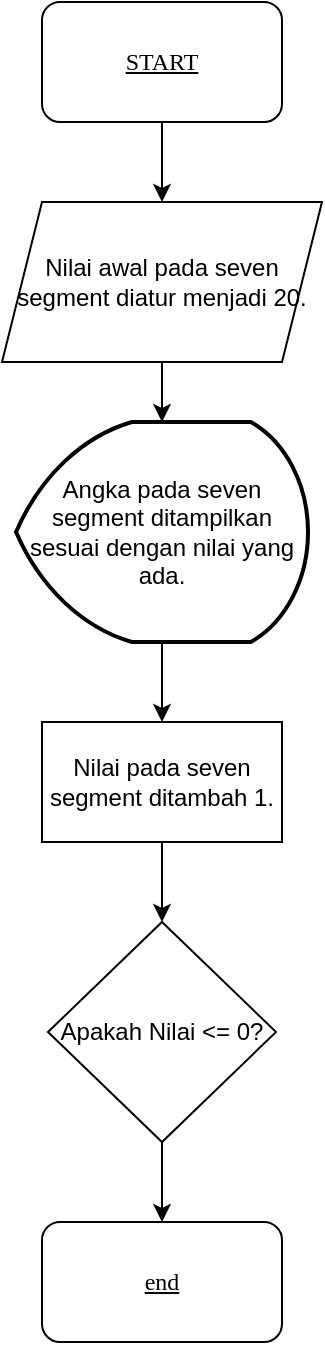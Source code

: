 <mxfile version="24.7.17">
  <diagram name="Halaman-1" id="Y9AolwvZBnAyUHMvJlSv">
    <mxGraphModel dx="1034" dy="446" grid="1" gridSize="10" guides="1" tooltips="1" connect="1" arrows="1" fold="1" page="1" pageScale="1" pageWidth="827" pageHeight="1169" math="0" shadow="0">
      <root>
        <mxCell id="0" />
        <mxCell id="1" parent="0" />
        <mxCell id="kuNX_iD7RCXfwzJ7GgUc-3" value="START" style="rounded=1;whiteSpace=wrap;html=1;fontStyle=4;fontFamily=Verdana;" parent="1" vertex="1">
          <mxGeometry x="358" y="20" width="120" height="60" as="geometry" />
        </mxCell>
        <mxCell id="kuNX_iD7RCXfwzJ7GgUc-4" value="Nilai awal pada seven segment diatur menjadi 20." style="shape=parallelogram;perimeter=parallelogramPerimeter;whiteSpace=wrap;html=1;fixedSize=1;" parent="1" vertex="1">
          <mxGeometry x="338" y="120" width="160" height="80" as="geometry" />
        </mxCell>
        <mxCell id="kuNX_iD7RCXfwzJ7GgUc-6" value="" style="endArrow=classic;html=1;rounded=0;entryX=0.5;entryY=0;entryDx=0;entryDy=0;entryPerimeter=0;" parent="1" source="kuNX_iD7RCXfwzJ7GgUc-3" target="kuNX_iD7RCXfwzJ7GgUc-4" edge="1">
          <mxGeometry width="50" height="50" relative="1" as="geometry">
            <mxPoint x="430" y="140" as="sourcePoint" />
            <mxPoint x="427" y="180" as="targetPoint" />
          </mxGeometry>
        </mxCell>
        <mxCell id="kuNX_iD7RCXfwzJ7GgUc-9" value="Apakah Nilai &amp;lt;= 0?" style="rhombus;whiteSpace=wrap;html=1;" parent="1" vertex="1">
          <mxGeometry x="361" y="480" width="114" height="110" as="geometry" />
        </mxCell>
        <mxCell id="kuNX_iD7RCXfwzJ7GgUc-11" value="" style="endArrow=classic;html=1;rounded=0;exitX=0.5;exitY=1;exitDx=0;exitDy=0;entryX=0.5;entryY=0;entryDx=0;entryDy=0;" parent="1" source="kuNX_iD7RCXfwzJ7GgUc-9" target="TxdYMe5PBgqj9NSXsRvL-13" edge="1">
          <mxGeometry width="50" height="50" relative="1" as="geometry">
            <mxPoint x="521" y="710" as="sourcePoint" />
            <mxPoint x="421" y="630" as="targetPoint" />
          </mxGeometry>
        </mxCell>
        <mxCell id="TxdYMe5PBgqj9NSXsRvL-8" value="" style="endArrow=classic;html=1;rounded=0;exitX=0.5;exitY=1;exitDx=0;exitDy=0;entryX=0.5;entryY=0;entryDx=0;entryDy=0;" edge="1" parent="1" source="kuNX_iD7RCXfwzJ7GgUc-4">
          <mxGeometry width="50" height="50" relative="1" as="geometry">
            <mxPoint x="420" y="360" as="sourcePoint" />
            <mxPoint x="418" y="230" as="targetPoint" />
          </mxGeometry>
        </mxCell>
        <mxCell id="TxdYMe5PBgqj9NSXsRvL-12" style="edgeStyle=orthogonalEdgeStyle;rounded=0;orthogonalLoop=1;jettySize=auto;html=1;entryX=0.5;entryY=0;entryDx=0;entryDy=0;" edge="1" parent="1" source="TxdYMe5PBgqj9NSXsRvL-9" target="kuNX_iD7RCXfwzJ7GgUc-9">
          <mxGeometry relative="1" as="geometry" />
        </mxCell>
        <mxCell id="TxdYMe5PBgqj9NSXsRvL-9" value="Nilai pada seven segment ditambah 1." style="rounded=0;whiteSpace=wrap;html=1;" vertex="1" parent="1">
          <mxGeometry x="358" y="380" width="120" height="60" as="geometry" />
        </mxCell>
        <mxCell id="TxdYMe5PBgqj9NSXsRvL-13" value="end" style="rounded=1;whiteSpace=wrap;html=1;fontStyle=4;fontFamily=Verdana;" vertex="1" parent="1">
          <mxGeometry x="358" y="630" width="120" height="60" as="geometry" />
        </mxCell>
        <mxCell id="TxdYMe5PBgqj9NSXsRvL-14" value="Angka pada seven segment ditampilkan sesuai dengan nilai yang ada." style="strokeWidth=2;html=1;shape=mxgraph.flowchart.display;whiteSpace=wrap;" vertex="1" parent="1">
          <mxGeometry x="345" y="230" width="146" height="110" as="geometry" />
        </mxCell>
        <mxCell id="TxdYMe5PBgqj9NSXsRvL-16" value="" style="endArrow=classic;html=1;rounded=0;exitX=0.5;exitY=1;exitDx=0;exitDy=0;exitPerimeter=0;" edge="1" parent="1" source="TxdYMe5PBgqj9NSXsRvL-14" target="TxdYMe5PBgqj9NSXsRvL-9">
          <mxGeometry width="50" height="50" relative="1" as="geometry">
            <mxPoint x="390" y="420" as="sourcePoint" />
            <mxPoint x="440" y="370" as="targetPoint" />
          </mxGeometry>
        </mxCell>
      </root>
    </mxGraphModel>
  </diagram>
</mxfile>
